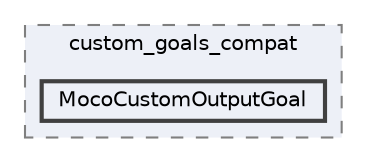 digraph "C:/dev/MocoExtendProblem/custom_goals_compat/MocoCustomOutputGoal"
{
 // LATEX_PDF_SIZE
  bgcolor="transparent";
  edge [fontname=Helvetica,fontsize=10,labelfontname=Helvetica,labelfontsize=10];
  node [fontname=Helvetica,fontsize=10,shape=box,height=0.2,width=0.4];
  compound=true
  subgraph clusterdir_8c0a1ea791e630db5ca893b685c99658 {
    graph [ bgcolor="#edf0f7", pencolor="grey50", label="custom_goals_compat", fontname=Helvetica,fontsize=10 style="filled,dashed", URL="dir_8c0a1ea791e630db5ca893b685c99658.html",tooltip=""]
  dir_903f88853d7c9900a9f89465d196f293 [label="MocoCustomOutputGoal", fillcolor="#edf0f7", color="grey25", style="filled,bold", URL="dir_903f88853d7c9900a9f89465d196f293.html",tooltip=""];
  }
}
